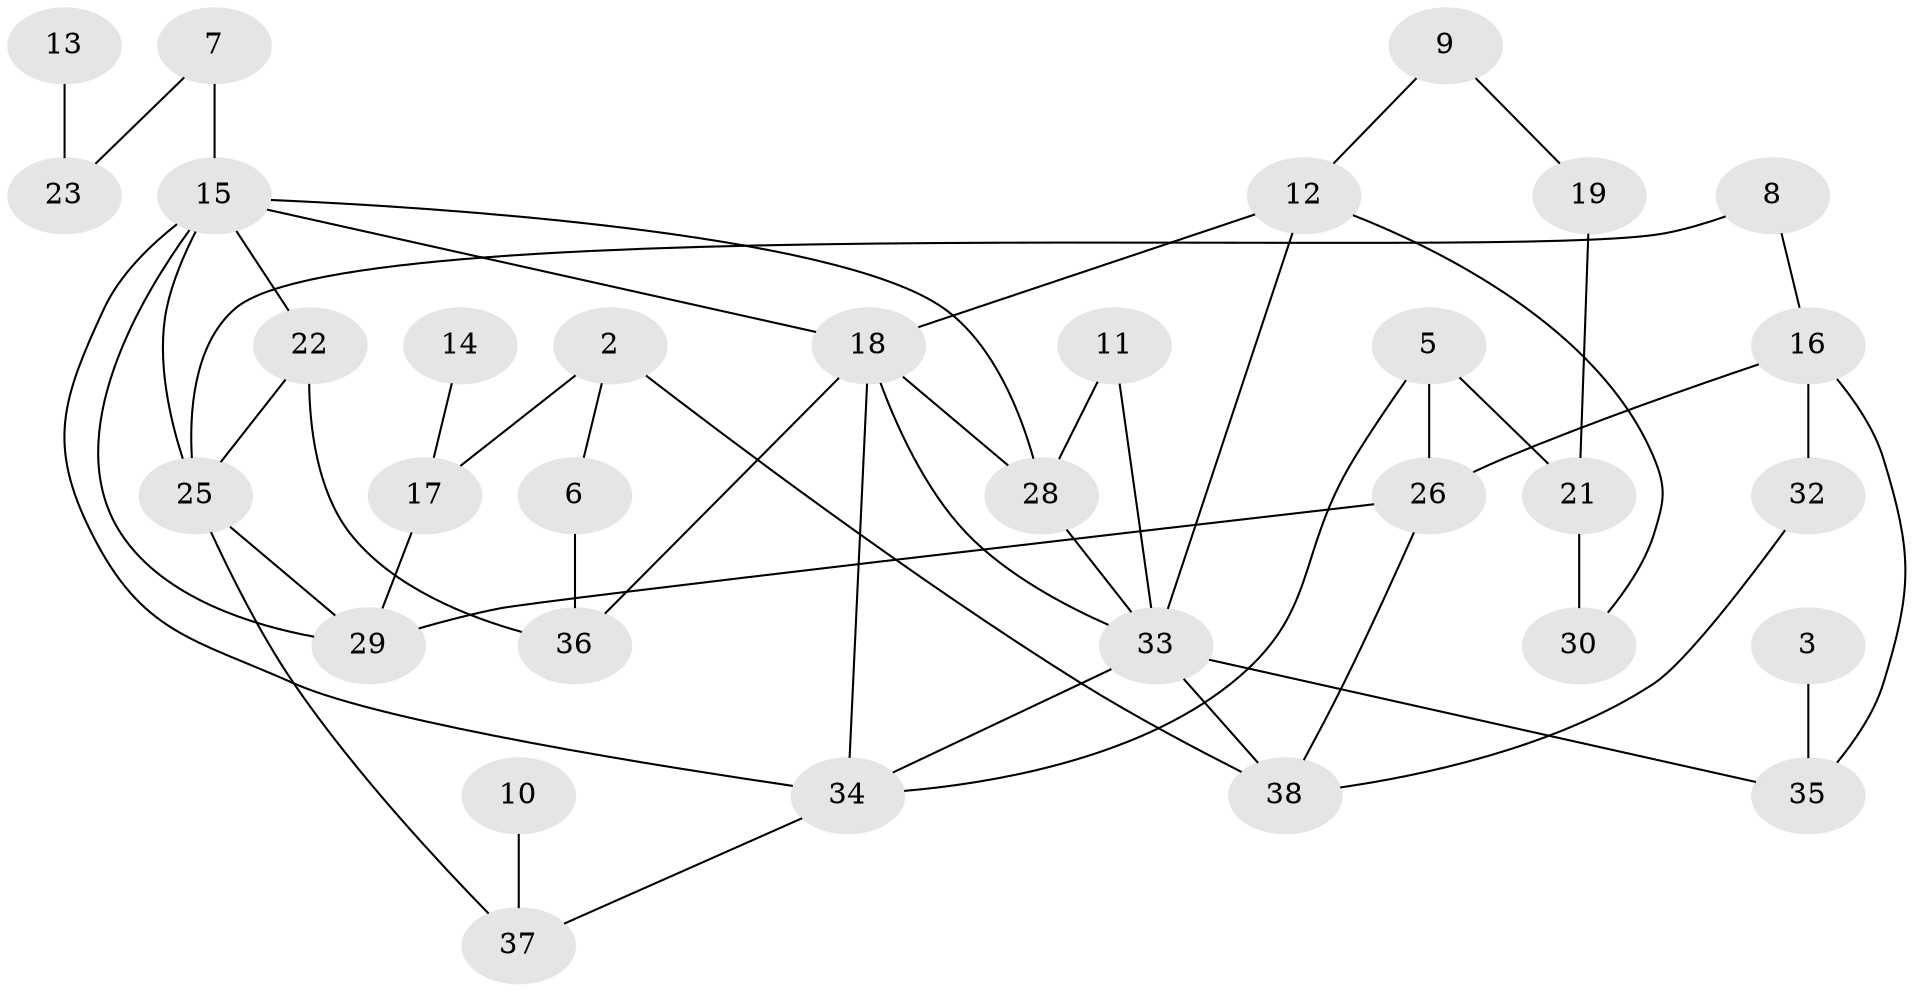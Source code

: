 // original degree distribution, {3: 0.18666666666666668, 4: 0.16, 2: 0.28, 1: 0.21333333333333335, 0: 0.06666666666666667, 5: 0.08, 6: 0.013333333333333334}
// Generated by graph-tools (version 1.1) at 2025/00/03/09/25 03:00:55]
// undirected, 32 vertices, 50 edges
graph export_dot {
graph [start="1"]
  node [color=gray90,style=filled];
  2;
  3;
  5;
  6;
  7;
  8;
  9;
  10;
  11;
  12;
  13;
  14;
  15;
  16;
  17;
  18;
  19;
  21;
  22;
  23;
  25;
  26;
  28;
  29;
  30;
  32;
  33;
  34;
  35;
  36;
  37;
  38;
  2 -- 6 [weight=1.0];
  2 -- 17 [weight=2.0];
  2 -- 38 [weight=1.0];
  3 -- 35 [weight=1.0];
  5 -- 21 [weight=1.0];
  5 -- 26 [weight=1.0];
  5 -- 34 [weight=1.0];
  6 -- 36 [weight=1.0];
  7 -- 15 [weight=1.0];
  7 -- 23 [weight=1.0];
  8 -- 16 [weight=1.0];
  8 -- 25 [weight=1.0];
  9 -- 12 [weight=1.0];
  9 -- 19 [weight=1.0];
  10 -- 37 [weight=1.0];
  11 -- 28 [weight=1.0];
  11 -- 33 [weight=1.0];
  12 -- 18 [weight=1.0];
  12 -- 30 [weight=1.0];
  12 -- 33 [weight=1.0];
  13 -- 23 [weight=1.0];
  14 -- 17 [weight=2.0];
  15 -- 18 [weight=1.0];
  15 -- 22 [weight=1.0];
  15 -- 25 [weight=1.0];
  15 -- 28 [weight=1.0];
  15 -- 29 [weight=1.0];
  15 -- 34 [weight=1.0];
  16 -- 26 [weight=1.0];
  16 -- 32 [weight=2.0];
  16 -- 35 [weight=1.0];
  17 -- 29 [weight=2.0];
  18 -- 28 [weight=1.0];
  18 -- 33 [weight=1.0];
  18 -- 34 [weight=1.0];
  18 -- 36 [weight=1.0];
  19 -- 21 [weight=1.0];
  21 -- 30 [weight=1.0];
  22 -- 25 [weight=1.0];
  22 -- 36 [weight=1.0];
  25 -- 29 [weight=2.0];
  25 -- 37 [weight=1.0];
  26 -- 29 [weight=1.0];
  26 -- 38 [weight=1.0];
  28 -- 33 [weight=1.0];
  32 -- 38 [weight=1.0];
  33 -- 34 [weight=1.0];
  33 -- 35 [weight=1.0];
  33 -- 38 [weight=1.0];
  34 -- 37 [weight=1.0];
}

